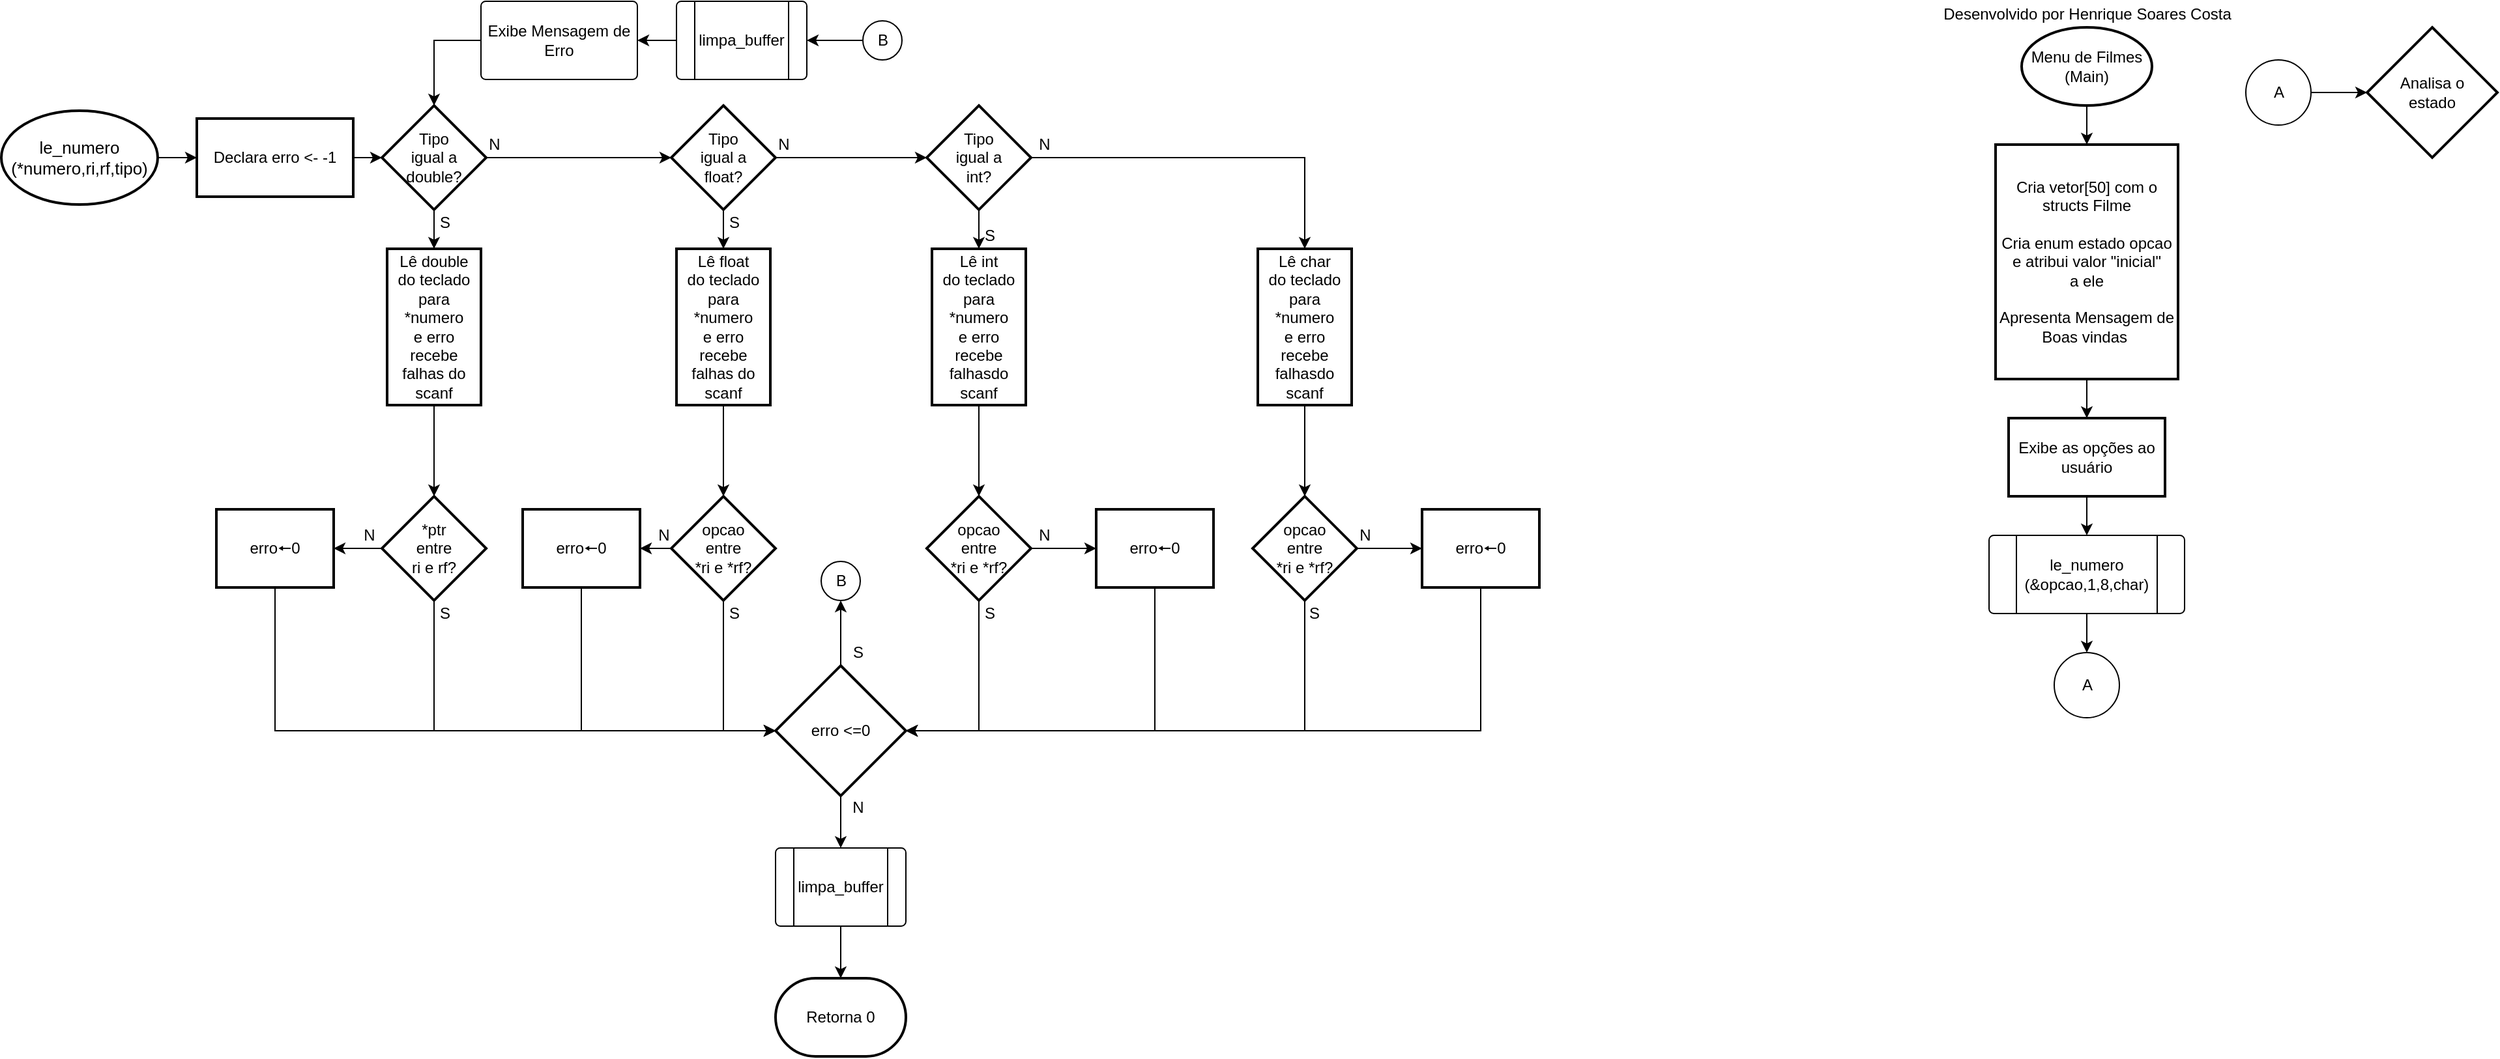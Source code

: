 <mxfile version="16.1.2" type="device"><diagram id="Ud6XmP46p4mkjTQLq35C" name="Página-1"><mxGraphModel dx="2732" dy="691" grid="1" gridSize="10" guides="1" tooltips="1" connect="1" arrows="1" fold="1" page="1" pageScale="1" pageWidth="827" pageHeight="1169" math="0" shadow="0"><root><mxCell id="0"/><mxCell id="1" parent="0"/><mxCell id="AHd52NthcPXAeGz-p5AB-4" value="" style="edgeStyle=orthogonalEdgeStyle;rounded=0;orthogonalLoop=1;jettySize=auto;html=1;" edge="1" parent="1" source="AHd52NthcPXAeGz-p5AB-1" target="AHd52NthcPXAeGz-p5AB-3"><mxGeometry relative="1" as="geometry"/></mxCell><mxCell id="AHd52NthcPXAeGz-p5AB-1" value="Menu de Filmes&lt;br&gt;(Main)" style="strokeWidth=2;html=1;shape=mxgraph.flowchart.start_1;whiteSpace=wrap;" vertex="1" parent="1"><mxGeometry x="50" y="20" width="100" height="60" as="geometry"/></mxCell><mxCell id="AHd52NthcPXAeGz-p5AB-2" value="Desenvolvido por Henrique Soares Costa" style="text;html=1;align=center;verticalAlign=middle;resizable=0;points=[];autosize=1;strokeColor=none;fillColor=none;" vertex="1" parent="1"><mxGeometry x="-20" width="240" height="20" as="geometry"/></mxCell><mxCell id="AHd52NthcPXAeGz-p5AB-7" value="" style="edgeStyle=orthogonalEdgeStyle;rounded=0;orthogonalLoop=1;jettySize=auto;html=1;" edge="1" parent="1" source="AHd52NthcPXAeGz-p5AB-3" target="AHd52NthcPXAeGz-p5AB-6"><mxGeometry relative="1" as="geometry"/></mxCell><mxCell id="AHd52NthcPXAeGz-p5AB-3" value="Cria vetor[50] com o structs Filme&lt;br&gt;&lt;br&gt;Cria enum estado opcao&lt;br&gt;e atribui valor &quot;inicial&quot;&lt;br&gt;a ele&lt;br&gt;&lt;br&gt;Apresenta Mensagem de Boas vindas&amp;nbsp;" style="whiteSpace=wrap;html=1;strokeWidth=2;" vertex="1" parent="1"><mxGeometry x="30" y="110" width="140" height="180" as="geometry"/></mxCell><mxCell id="AHd52NthcPXAeGz-p5AB-108" style="edgeStyle=orthogonalEdgeStyle;rounded=0;orthogonalLoop=1;jettySize=auto;html=1;exitX=0.5;exitY=1;exitDx=0;exitDy=0;entryX=0.5;entryY=0;entryDx=0;entryDy=0;" edge="1" parent="1" source="AHd52NthcPXAeGz-p5AB-6" target="AHd52NthcPXAeGz-p5AB-107"><mxGeometry relative="1" as="geometry"/></mxCell><mxCell id="AHd52NthcPXAeGz-p5AB-6" value="Exibe as opções ao&lt;br&gt;usuário" style="whiteSpace=wrap;html=1;strokeWidth=2;" vertex="1" parent="1"><mxGeometry x="40" y="320" width="120" height="60" as="geometry"/></mxCell><mxCell id="AHd52NthcPXAeGz-p5AB-10" value="A" style="verticalLabelPosition=middle;verticalAlign=middle;html=1;shape=mxgraph.flowchart.on-page_reference;labelPosition=center;align=center;" vertex="1" parent="1"><mxGeometry x="75" y="500" width="50" height="50" as="geometry"/></mxCell><mxCell id="AHd52NthcPXAeGz-p5AB-27" value="" style="edgeStyle=orthogonalEdgeStyle;rounded=0;orthogonalLoop=1;jettySize=auto;html=1;" edge="1" parent="1" source="AHd52NthcPXAeGz-p5AB-21" target="AHd52NthcPXAeGz-p5AB-26"><mxGeometry relative="1" as="geometry"/></mxCell><mxCell id="AHd52NthcPXAeGz-p5AB-21" value="le_numero&lt;br style=&quot;font-size: 13px;&quot;&gt;(*numero,ri,rf,tipo)" style="strokeWidth=2;html=1;shape=mxgraph.flowchart.start_1;whiteSpace=wrap;fontSize=13;" vertex="1" parent="1"><mxGeometry x="-1500" y="84" width="120" height="72" as="geometry"/></mxCell><mxCell id="AHd52NthcPXAeGz-p5AB-30" value="" style="edgeStyle=orthogonalEdgeStyle;rounded=0;orthogonalLoop=1;jettySize=auto;html=1;" edge="1" parent="1" source="AHd52NthcPXAeGz-p5AB-24" target="AHd52NthcPXAeGz-p5AB-29"><mxGeometry relative="1" as="geometry"/></mxCell><mxCell id="AHd52NthcPXAeGz-p5AB-41" style="edgeStyle=orthogonalEdgeStyle;rounded=0;orthogonalLoop=1;jettySize=auto;html=1;exitX=0.5;exitY=1;exitDx=0;exitDy=0;entryX=0.5;entryY=0;entryDx=0;entryDy=0;" edge="1" parent="1" source="AHd52NthcPXAeGz-p5AB-24" target="AHd52NthcPXAeGz-p5AB-38"><mxGeometry relative="1" as="geometry"/></mxCell><mxCell id="AHd52NthcPXAeGz-p5AB-24" value="Tipo&lt;br&gt;igual a&lt;br&gt;float?" style="rhombus;whiteSpace=wrap;html=1;strokeWidth=2;" vertex="1" parent="1"><mxGeometry x="-986" y="80" width="80" height="80" as="geometry"/></mxCell><mxCell id="AHd52NthcPXAeGz-p5AB-32" style="edgeStyle=orthogonalEdgeStyle;rounded=0;orthogonalLoop=1;jettySize=auto;html=1;exitX=1;exitY=0.5;exitDx=0;exitDy=0;entryX=0;entryY=0.5;entryDx=0;entryDy=0;" edge="1" parent="1" source="AHd52NthcPXAeGz-p5AB-26" target="AHd52NthcPXAeGz-p5AB-31"><mxGeometry relative="1" as="geometry"/></mxCell><mxCell id="AHd52NthcPXAeGz-p5AB-26" value="Declara erro &amp;lt;- -1" style="whiteSpace=wrap;html=1;strokeWidth=2;" vertex="1" parent="1"><mxGeometry x="-1350" y="90" width="120" height="60" as="geometry"/></mxCell><mxCell id="AHd52NthcPXAeGz-p5AB-42" style="edgeStyle=orthogonalEdgeStyle;rounded=0;orthogonalLoop=1;jettySize=auto;html=1;exitX=0.5;exitY=1;exitDx=0;exitDy=0;entryX=0.5;entryY=0;entryDx=0;entryDy=0;" edge="1" parent="1" source="AHd52NthcPXAeGz-p5AB-29" target="AHd52NthcPXAeGz-p5AB-39"><mxGeometry relative="1" as="geometry"/></mxCell><mxCell id="AHd52NthcPXAeGz-p5AB-88" style="edgeStyle=orthogonalEdgeStyle;rounded=0;orthogonalLoop=1;jettySize=auto;html=1;exitX=1;exitY=0.5;exitDx=0;exitDy=0;entryX=0.5;entryY=0;entryDx=0;entryDy=0;" edge="1" parent="1" source="AHd52NthcPXAeGz-p5AB-29" target="AHd52NthcPXAeGz-p5AB-40"><mxGeometry relative="1" as="geometry"/></mxCell><mxCell id="AHd52NthcPXAeGz-p5AB-29" value="Tipo&lt;br&gt;igual a&lt;br&gt;int?" style="rhombus;whiteSpace=wrap;html=1;strokeWidth=2;" vertex="1" parent="1"><mxGeometry x="-790" y="80" width="80" height="80" as="geometry"/></mxCell><mxCell id="AHd52NthcPXAeGz-p5AB-33" style="edgeStyle=orthogonalEdgeStyle;rounded=0;orthogonalLoop=1;jettySize=auto;html=1;exitX=1;exitY=0.5;exitDx=0;exitDy=0;entryX=0;entryY=0.5;entryDx=0;entryDy=0;" edge="1" parent="1" source="AHd52NthcPXAeGz-p5AB-31" target="AHd52NthcPXAeGz-p5AB-24"><mxGeometry relative="1" as="geometry"/></mxCell><mxCell id="AHd52NthcPXAeGz-p5AB-37" value="" style="edgeStyle=orthogonalEdgeStyle;rounded=0;orthogonalLoop=1;jettySize=auto;html=1;" edge="1" parent="1" source="AHd52NthcPXAeGz-p5AB-31" target="AHd52NthcPXAeGz-p5AB-36"><mxGeometry relative="1" as="geometry"/></mxCell><mxCell id="AHd52NthcPXAeGz-p5AB-31" value="Tipo&lt;br&gt;igual a&lt;br&gt;double?" style="rhombus;whiteSpace=wrap;html=1;strokeWidth=2;" vertex="1" parent="1"><mxGeometry x="-1208" y="80" width="80" height="80" as="geometry"/></mxCell><mxCell id="AHd52NthcPXAeGz-p5AB-127" style="edgeStyle=orthogonalEdgeStyle;rounded=0;orthogonalLoop=1;jettySize=auto;html=1;exitX=0.5;exitY=1;exitDx=0;exitDy=0;entryX=0.5;entryY=0;entryDx=0;entryDy=0;" edge="1" parent="1" source="AHd52NthcPXAeGz-p5AB-36" target="AHd52NthcPXAeGz-p5AB-66"><mxGeometry relative="1" as="geometry"/></mxCell><mxCell id="AHd52NthcPXAeGz-p5AB-36" value="Lê double&lt;br&gt;do teclado&lt;br&gt;para *numero&lt;br&gt;e erro recebe falhas do scanf" style="whiteSpace=wrap;html=1;strokeWidth=2;" vertex="1" parent="1"><mxGeometry x="-1204" y="190" width="72" height="120" as="geometry"/></mxCell><mxCell id="AHd52NthcPXAeGz-p5AB-128" style="edgeStyle=orthogonalEdgeStyle;rounded=0;orthogonalLoop=1;jettySize=auto;html=1;exitX=0.5;exitY=1;exitDx=0;exitDy=0;entryX=0.5;entryY=0;entryDx=0;entryDy=0;" edge="1" parent="1" source="AHd52NthcPXAeGz-p5AB-38" target="AHd52NthcPXAeGz-p5AB-75"><mxGeometry relative="1" as="geometry"/></mxCell><mxCell id="AHd52NthcPXAeGz-p5AB-38" value="Lê float&lt;br&gt;do teclado&lt;br&gt;para *numero&lt;br&gt;e erro recebe falhas do scanf" style="whiteSpace=wrap;html=1;strokeWidth=2;" vertex="1" parent="1"><mxGeometry x="-982" y="190" width="72" height="120" as="geometry"/></mxCell><mxCell id="AHd52NthcPXAeGz-p5AB-129" style="edgeStyle=orthogonalEdgeStyle;rounded=0;orthogonalLoop=1;jettySize=auto;html=1;exitX=0.5;exitY=1;exitDx=0;exitDy=0;entryX=0.5;entryY=0;entryDx=0;entryDy=0;" edge="1" parent="1" source="AHd52NthcPXAeGz-p5AB-39" target="AHd52NthcPXAeGz-p5AB-80"><mxGeometry relative="1" as="geometry"/></mxCell><mxCell id="AHd52NthcPXAeGz-p5AB-39" value="Lê int&lt;br&gt;do teclado&lt;br&gt;para *numero&lt;br&gt;e erro recebe falhasdo scanf" style="whiteSpace=wrap;html=1;strokeWidth=2;" vertex="1" parent="1"><mxGeometry x="-786" y="190" width="72" height="120" as="geometry"/></mxCell><mxCell id="AHd52NthcPXAeGz-p5AB-130" style="edgeStyle=orthogonalEdgeStyle;rounded=0;orthogonalLoop=1;jettySize=auto;html=1;exitX=0.5;exitY=1;exitDx=0;exitDy=0;entryX=0.5;entryY=0;entryDx=0;entryDy=0;" edge="1" parent="1" source="AHd52NthcPXAeGz-p5AB-40" target="AHd52NthcPXAeGz-p5AB-84"><mxGeometry relative="1" as="geometry"/></mxCell><mxCell id="AHd52NthcPXAeGz-p5AB-40" value="Lê char&lt;br&gt;do teclado&lt;br&gt;para *numero&lt;br&gt;e erro recebe falhasdo scanf" style="whiteSpace=wrap;html=1;strokeWidth=2;" vertex="1" parent="1"><mxGeometry x="-536" y="190" width="72" height="120" as="geometry"/></mxCell><mxCell id="AHd52NthcPXAeGz-p5AB-44" value="N" style="text;html=1;align=center;verticalAlign=middle;resizable=0;points=[];autosize=1;strokeColor=none;fillColor=none;" vertex="1" parent="1"><mxGeometry x="-1132" y="100" width="20" height="20" as="geometry"/></mxCell><mxCell id="AHd52NthcPXAeGz-p5AB-45" value="N" style="text;html=1;align=center;verticalAlign=middle;resizable=0;points=[];autosize=1;strokeColor=none;fillColor=none;" vertex="1" parent="1"><mxGeometry x="-910" y="100" width="20" height="20" as="geometry"/></mxCell><mxCell id="AHd52NthcPXAeGz-p5AB-49" value="S" style="text;html=1;align=center;verticalAlign=middle;resizable=0;points=[];autosize=1;strokeColor=none;fillColor=none;" vertex="1" parent="1"><mxGeometry x="-1170" y="160" width="20" height="20" as="geometry"/></mxCell><mxCell id="AHd52NthcPXAeGz-p5AB-50" value="S" style="text;html=1;align=center;verticalAlign=middle;resizable=0;points=[];autosize=1;strokeColor=none;fillColor=none;" vertex="1" parent="1"><mxGeometry x="-948" y="160" width="20" height="20" as="geometry"/></mxCell><mxCell id="AHd52NthcPXAeGz-p5AB-51" value="S" style="text;html=1;align=center;verticalAlign=middle;resizable=0;points=[];autosize=1;strokeColor=none;fillColor=none;" vertex="1" parent="1"><mxGeometry x="-752" y="170" width="20" height="20" as="geometry"/></mxCell><mxCell id="AHd52NthcPXAeGz-p5AB-133" style="edgeStyle=orthogonalEdgeStyle;rounded=0;orthogonalLoop=1;jettySize=auto;html=1;exitX=0.5;exitY=1;exitDx=0;exitDy=0;entryX=0;entryY=0.5;entryDx=0;entryDy=0;entryPerimeter=0;" edge="1" parent="1" source="AHd52NthcPXAeGz-p5AB-66" target="AHd52NthcPXAeGz-p5AB-125"><mxGeometry relative="1" as="geometry"/></mxCell><mxCell id="AHd52NthcPXAeGz-p5AB-157" style="edgeStyle=orthogonalEdgeStyle;rounded=0;orthogonalLoop=1;jettySize=auto;html=1;exitX=0;exitY=0.5;exitDx=0;exitDy=0;entryX=1;entryY=0.5;entryDx=0;entryDy=0;" edge="1" parent="1" source="AHd52NthcPXAeGz-p5AB-66" target="AHd52NthcPXAeGz-p5AB-67"><mxGeometry relative="1" as="geometry"/></mxCell><mxCell id="AHd52NthcPXAeGz-p5AB-66" value="*ptr&lt;br&gt;entre&lt;br&gt;ri e rf?" style="rhombus;whiteSpace=wrap;html=1;strokeWidth=2;" vertex="1" parent="1"><mxGeometry x="-1208" y="380" width="80" height="80" as="geometry"/></mxCell><mxCell id="AHd52NthcPXAeGz-p5AB-158" style="edgeStyle=orthogonalEdgeStyle;rounded=0;orthogonalLoop=1;jettySize=auto;html=1;exitX=0.5;exitY=1;exitDx=0;exitDy=0;entryX=0;entryY=0.5;entryDx=0;entryDy=0;entryPerimeter=0;" edge="1" parent="1" source="AHd52NthcPXAeGz-p5AB-67" target="AHd52NthcPXAeGz-p5AB-125"><mxGeometry relative="1" as="geometry"/></mxCell><mxCell id="AHd52NthcPXAeGz-p5AB-67" value="erro🠔0" style="whiteSpace=wrap;html=1;strokeWidth=2;" vertex="1" parent="1"><mxGeometry x="-1335" y="390" width="90" height="60" as="geometry"/></mxCell><mxCell id="AHd52NthcPXAeGz-p5AB-154" style="edgeStyle=orthogonalEdgeStyle;rounded=0;orthogonalLoop=1;jettySize=auto;html=1;exitX=0.5;exitY=1;exitDx=0;exitDy=0;entryX=0;entryY=0.5;entryDx=0;entryDy=0;entryPerimeter=0;" edge="1" parent="1" source="AHd52NthcPXAeGz-p5AB-73" target="AHd52NthcPXAeGz-p5AB-125"><mxGeometry relative="1" as="geometry"/></mxCell><mxCell id="AHd52NthcPXAeGz-p5AB-73" value="erro🠔0" style="whiteSpace=wrap;html=1;strokeWidth=2;" vertex="1" parent="1"><mxGeometry x="-1100" y="390" width="90" height="60" as="geometry"/></mxCell><mxCell id="AHd52NthcPXAeGz-p5AB-134" style="edgeStyle=orthogonalEdgeStyle;rounded=0;orthogonalLoop=1;jettySize=auto;html=1;exitX=0.5;exitY=1;exitDx=0;exitDy=0;entryX=0;entryY=0.5;entryDx=0;entryDy=0;entryPerimeter=0;" edge="1" parent="1" source="AHd52NthcPXAeGz-p5AB-75" target="AHd52NthcPXAeGz-p5AB-125"><mxGeometry relative="1" as="geometry"/></mxCell><mxCell id="AHd52NthcPXAeGz-p5AB-153" style="edgeStyle=orthogonalEdgeStyle;rounded=0;orthogonalLoop=1;jettySize=auto;html=1;exitX=0;exitY=0.5;exitDx=0;exitDy=0;entryX=1;entryY=0.5;entryDx=0;entryDy=0;" edge="1" parent="1" source="AHd52NthcPXAeGz-p5AB-75" target="AHd52NthcPXAeGz-p5AB-73"><mxGeometry relative="1" as="geometry"/></mxCell><mxCell id="AHd52NthcPXAeGz-p5AB-75" value="opcao &lt;br&gt;entre&lt;br&gt;*ri e *rf?" style="rhombus;whiteSpace=wrap;html=1;strokeWidth=2;" vertex="1" parent="1"><mxGeometry x="-986" y="380" width="80" height="80" as="geometry"/></mxCell><mxCell id="AHd52NthcPXAeGz-p5AB-160" style="edgeStyle=orthogonalEdgeStyle;rounded=0;orthogonalLoop=1;jettySize=auto;html=1;exitX=0.5;exitY=1;exitDx=0;exitDy=0;entryX=1;entryY=0.5;entryDx=0;entryDy=0;entryPerimeter=0;" edge="1" parent="1" source="AHd52NthcPXAeGz-p5AB-78" target="AHd52NthcPXAeGz-p5AB-125"><mxGeometry relative="1" as="geometry"/></mxCell><mxCell id="AHd52NthcPXAeGz-p5AB-78" value="erro🠔0" style="whiteSpace=wrap;html=1;strokeWidth=2;" vertex="1" parent="1"><mxGeometry x="-660" y="390" width="90" height="60" as="geometry"/></mxCell><mxCell id="AHd52NthcPXAeGz-p5AB-131" style="edgeStyle=orthogonalEdgeStyle;rounded=0;orthogonalLoop=1;jettySize=auto;html=1;exitX=0.5;exitY=1;exitDx=0;exitDy=0;entryX=1;entryY=0.5;entryDx=0;entryDy=0;entryPerimeter=0;" edge="1" parent="1" source="AHd52NthcPXAeGz-p5AB-80" target="AHd52NthcPXAeGz-p5AB-125"><mxGeometry relative="1" as="geometry"/></mxCell><mxCell id="AHd52NthcPXAeGz-p5AB-159" style="edgeStyle=orthogonalEdgeStyle;rounded=0;orthogonalLoop=1;jettySize=auto;html=1;exitX=1;exitY=0.5;exitDx=0;exitDy=0;entryX=0;entryY=0.5;entryDx=0;entryDy=0;" edge="1" parent="1" source="AHd52NthcPXAeGz-p5AB-80" target="AHd52NthcPXAeGz-p5AB-78"><mxGeometry relative="1" as="geometry"/></mxCell><mxCell id="AHd52NthcPXAeGz-p5AB-80" value="opcao &lt;br&gt;entre&lt;br&gt;*ri e *rf?" style="rhombus;whiteSpace=wrap;html=1;strokeWidth=2;" vertex="1" parent="1"><mxGeometry x="-790" y="380" width="80" height="80" as="geometry"/></mxCell><mxCell id="AHd52NthcPXAeGz-p5AB-156" style="edgeStyle=orthogonalEdgeStyle;rounded=0;orthogonalLoop=1;jettySize=auto;html=1;exitX=0.5;exitY=1;exitDx=0;exitDy=0;entryX=1;entryY=0.5;entryDx=0;entryDy=0;entryPerimeter=0;" edge="1" parent="1" source="AHd52NthcPXAeGz-p5AB-82" target="AHd52NthcPXAeGz-p5AB-125"><mxGeometry relative="1" as="geometry"/></mxCell><mxCell id="AHd52NthcPXAeGz-p5AB-82" value="erro🠔0" style="whiteSpace=wrap;html=1;strokeWidth=2;" vertex="1" parent="1"><mxGeometry x="-410" y="390" width="90" height="60" as="geometry"/></mxCell><mxCell id="AHd52NthcPXAeGz-p5AB-132" style="edgeStyle=orthogonalEdgeStyle;rounded=0;orthogonalLoop=1;jettySize=auto;html=1;exitX=0.5;exitY=1;exitDx=0;exitDy=0;entryX=1;entryY=0.5;entryDx=0;entryDy=0;entryPerimeter=0;" edge="1" parent="1" source="AHd52NthcPXAeGz-p5AB-84" target="AHd52NthcPXAeGz-p5AB-125"><mxGeometry relative="1" as="geometry"/></mxCell><mxCell id="AHd52NthcPXAeGz-p5AB-155" style="edgeStyle=orthogonalEdgeStyle;rounded=0;orthogonalLoop=1;jettySize=auto;html=1;exitX=1;exitY=0.5;exitDx=0;exitDy=0;entryX=0;entryY=0.5;entryDx=0;entryDy=0;" edge="1" parent="1" source="AHd52NthcPXAeGz-p5AB-84" target="AHd52NthcPXAeGz-p5AB-82"><mxGeometry relative="1" as="geometry"/></mxCell><mxCell id="AHd52NthcPXAeGz-p5AB-84" value="opcao &lt;br&gt;entre&lt;br&gt;*ri e *rf?" style="rhombus;whiteSpace=wrap;html=1;strokeWidth=2;" vertex="1" parent="1"><mxGeometry x="-540" y="380" width="80" height="80" as="geometry"/></mxCell><mxCell id="AHd52NthcPXAeGz-p5AB-89" value="N" style="text;html=1;align=center;verticalAlign=middle;resizable=0;points=[];autosize=1;strokeColor=none;fillColor=none;" vertex="1" parent="1"><mxGeometry x="-710" y="100" width="20" height="20" as="geometry"/></mxCell><mxCell id="AHd52NthcPXAeGz-p5AB-90" value="Retorna 0" style="strokeWidth=2;html=1;shape=mxgraph.flowchart.terminator;whiteSpace=wrap;" vertex="1" parent="1"><mxGeometry x="-906" y="750" width="100" height="60" as="geometry"/></mxCell><mxCell id="AHd52NthcPXAeGz-p5AB-95" value="S" style="text;html=1;align=center;verticalAlign=middle;resizable=0;points=[];autosize=1;strokeColor=none;fillColor=none;" vertex="1" parent="1"><mxGeometry x="-1170" y="460" width="20" height="20" as="geometry"/></mxCell><mxCell id="AHd52NthcPXAeGz-p5AB-97" value="S" style="text;html=1;align=center;verticalAlign=middle;resizable=0;points=[];autosize=1;strokeColor=none;fillColor=none;" vertex="1" parent="1"><mxGeometry x="-948" y="460" width="20" height="20" as="geometry"/></mxCell><mxCell id="AHd52NthcPXAeGz-p5AB-98" value="S" style="text;html=1;align=center;verticalAlign=middle;resizable=0;points=[];autosize=1;strokeColor=none;fillColor=none;" vertex="1" parent="1"><mxGeometry x="-752" y="460" width="20" height="20" as="geometry"/></mxCell><mxCell id="AHd52NthcPXAeGz-p5AB-99" value="S" style="text;html=1;align=center;verticalAlign=middle;resizable=0;points=[];autosize=1;strokeColor=none;fillColor=none;" vertex="1" parent="1"><mxGeometry x="-503" y="460" width="20" height="20" as="geometry"/></mxCell><mxCell id="AHd52NthcPXAeGz-p5AB-100" value="N" style="text;html=1;align=center;verticalAlign=middle;resizable=0;points=[];autosize=1;strokeColor=none;fillColor=none;" vertex="1" parent="1"><mxGeometry x="-464" y="400" width="20" height="20" as="geometry"/></mxCell><mxCell id="AHd52NthcPXAeGz-p5AB-101" value="N" style="text;html=1;align=center;verticalAlign=middle;resizable=0;points=[];autosize=1;strokeColor=none;fillColor=none;" vertex="1" parent="1"><mxGeometry x="-710" y="400" width="20" height="20" as="geometry"/></mxCell><mxCell id="AHd52NthcPXAeGz-p5AB-102" value="N" style="text;html=1;align=center;verticalAlign=middle;resizable=0;points=[];autosize=1;strokeColor=none;fillColor=none;" vertex="1" parent="1"><mxGeometry x="-1002" y="400" width="20" height="20" as="geometry"/></mxCell><mxCell id="AHd52NthcPXAeGz-p5AB-103" value="N" style="text;html=1;align=center;verticalAlign=middle;resizable=0;points=[];autosize=1;strokeColor=none;fillColor=none;" vertex="1" parent="1"><mxGeometry x="-1228" y="400" width="20" height="20" as="geometry"/></mxCell><mxCell id="AHd52NthcPXAeGz-p5AB-109" style="edgeStyle=orthogonalEdgeStyle;rounded=0;orthogonalLoop=1;jettySize=auto;html=1;exitX=0.5;exitY=1;exitDx=0;exitDy=0;entryX=0.5;entryY=0;entryDx=0;entryDy=0;entryPerimeter=0;" edge="1" parent="1" source="AHd52NthcPXAeGz-p5AB-107" target="AHd52NthcPXAeGz-p5AB-10"><mxGeometry relative="1" as="geometry"/></mxCell><mxCell id="AHd52NthcPXAeGz-p5AB-107" value="le_numero&lt;br&gt;(&amp;amp;opcao,1,8,char)" style="verticalLabelPosition=middle;verticalAlign=middle;html=1;shape=process;whiteSpace=wrap;rounded=1;size=0.14;arcSize=6;labelPosition=center;align=center;" vertex="1" parent="1"><mxGeometry x="25" y="410" width="150" height="60" as="geometry"/></mxCell><mxCell id="AHd52NthcPXAeGz-p5AB-116" style="edgeStyle=orthogonalEdgeStyle;rounded=0;orthogonalLoop=1;jettySize=auto;html=1;exitX=1;exitY=0.5;exitDx=0;exitDy=0;exitPerimeter=0;entryX=0;entryY=0.5;entryDx=0;entryDy=0;entryPerimeter=0;" edge="1" parent="1" source="AHd52NthcPXAeGz-p5AB-110" target="AHd52NthcPXAeGz-p5AB-115"><mxGeometry relative="1" as="geometry"/></mxCell><mxCell id="AHd52NthcPXAeGz-p5AB-110" value="A" style="verticalLabelPosition=middle;verticalAlign=middle;html=1;shape=mxgraph.flowchart.on-page_reference;labelPosition=center;align=center;" vertex="1" parent="1"><mxGeometry x="222" y="45" width="50" height="50" as="geometry"/></mxCell><mxCell id="AHd52NthcPXAeGz-p5AB-115" value="Analisa o &lt;br&gt;estado" style="strokeWidth=2;html=1;shape=mxgraph.flowchart.decision;whiteSpace=wrap;" vertex="1" parent="1"><mxGeometry x="315" y="20" width="100" height="100" as="geometry"/></mxCell><mxCell id="AHd52NthcPXAeGz-p5AB-136" style="edgeStyle=orthogonalEdgeStyle;rounded=0;orthogonalLoop=1;jettySize=auto;html=1;exitX=0.5;exitY=1;exitDx=0;exitDy=0;entryX=0.5;entryY=0;entryDx=0;entryDy=0;entryPerimeter=0;" edge="1" parent="1" source="AHd52NthcPXAeGz-p5AB-124" target="AHd52NthcPXAeGz-p5AB-90"><mxGeometry relative="1" as="geometry"/></mxCell><mxCell id="AHd52NthcPXAeGz-p5AB-124" value="limpa_buffer" style="verticalLabelPosition=middle;verticalAlign=middle;html=1;shape=process;whiteSpace=wrap;rounded=1;size=0.14;arcSize=6;labelPosition=center;align=center;" vertex="1" parent="1"><mxGeometry x="-906" y="650" width="100" height="60" as="geometry"/></mxCell><mxCell id="AHd52NthcPXAeGz-p5AB-135" style="edgeStyle=orthogonalEdgeStyle;rounded=0;orthogonalLoop=1;jettySize=auto;html=1;exitX=0.5;exitY=1;exitDx=0;exitDy=0;exitPerimeter=0;entryX=0.5;entryY=0;entryDx=0;entryDy=0;" edge="1" parent="1" source="AHd52NthcPXAeGz-p5AB-125" target="AHd52NthcPXAeGz-p5AB-124"><mxGeometry relative="1" as="geometry"/></mxCell><mxCell id="AHd52NthcPXAeGz-p5AB-141" style="edgeStyle=orthogonalEdgeStyle;rounded=0;orthogonalLoop=1;jettySize=auto;html=1;exitX=0.5;exitY=0;exitDx=0;exitDy=0;exitPerimeter=0;entryX=0.5;entryY=1;entryDx=0;entryDy=0;entryPerimeter=0;" edge="1" parent="1" source="AHd52NthcPXAeGz-p5AB-125" target="AHd52NthcPXAeGz-p5AB-140"><mxGeometry relative="1" as="geometry"/></mxCell><mxCell id="AHd52NthcPXAeGz-p5AB-125" value="erro &amp;lt;=0" style="strokeWidth=2;html=1;shape=mxgraph.flowchart.decision;whiteSpace=wrap;" vertex="1" parent="1"><mxGeometry x="-906" y="510" width="100" height="100" as="geometry"/></mxCell><mxCell id="AHd52NthcPXAeGz-p5AB-137" value="S" style="text;html=1;align=center;verticalAlign=middle;resizable=0;points=[];autosize=1;strokeColor=none;fillColor=none;" vertex="1" parent="1"><mxGeometry x="-853" y="490" width="20" height="20" as="geometry"/></mxCell><mxCell id="AHd52NthcPXAeGz-p5AB-140" value="B" style="verticalLabelPosition=middle;verticalAlign=middle;html=1;shape=mxgraph.flowchart.on-page_reference;labelPosition=center;align=center;" vertex="1" parent="1"><mxGeometry x="-871" y="430" width="30" height="30" as="geometry"/></mxCell><mxCell id="AHd52NthcPXAeGz-p5AB-142" value="N" style="text;html=1;align=center;verticalAlign=middle;resizable=0;points=[];autosize=1;strokeColor=none;fillColor=none;" vertex="1" parent="1"><mxGeometry x="-853" y="609" width="20" height="20" as="geometry"/></mxCell><mxCell id="AHd52NthcPXAeGz-p5AB-161" style="edgeStyle=orthogonalEdgeStyle;rounded=0;orthogonalLoop=1;jettySize=auto;html=1;exitX=0;exitY=0.5;exitDx=0;exitDy=0;exitPerimeter=0;entryX=1;entryY=0.5;entryDx=0;entryDy=0;" edge="1" parent="1" source="AHd52NthcPXAeGz-p5AB-146" target="AHd52NthcPXAeGz-p5AB-147"><mxGeometry relative="1" as="geometry"/></mxCell><mxCell id="AHd52NthcPXAeGz-p5AB-146" value="B" style="verticalLabelPosition=middle;verticalAlign=middle;html=1;shape=mxgraph.flowchart.on-page_reference;labelPosition=center;align=center;" vertex="1" parent="1"><mxGeometry x="-839" y="15" width="30" height="30" as="geometry"/></mxCell><mxCell id="AHd52NthcPXAeGz-p5AB-163" style="edgeStyle=orthogonalEdgeStyle;rounded=0;orthogonalLoop=1;jettySize=auto;html=1;exitX=0;exitY=0.5;exitDx=0;exitDy=0;entryX=1;entryY=0.5;entryDx=0;entryDy=0;" edge="1" parent="1" source="AHd52NthcPXAeGz-p5AB-147" target="AHd52NthcPXAeGz-p5AB-150"><mxGeometry relative="1" as="geometry"/></mxCell><mxCell id="AHd52NthcPXAeGz-p5AB-147" value="limpa_buffer" style="verticalLabelPosition=middle;verticalAlign=middle;html=1;shape=process;whiteSpace=wrap;rounded=1;size=0.14;arcSize=6;labelPosition=center;align=center;" vertex="1" parent="1"><mxGeometry x="-982" width="100" height="60" as="geometry"/></mxCell><mxCell id="AHd52NthcPXAeGz-p5AB-164" style="edgeStyle=orthogonalEdgeStyle;rounded=0;orthogonalLoop=1;jettySize=auto;html=1;exitX=0;exitY=0.5;exitDx=0;exitDy=0;entryX=0.5;entryY=0;entryDx=0;entryDy=0;" edge="1" parent="1" source="AHd52NthcPXAeGz-p5AB-150" target="AHd52NthcPXAeGz-p5AB-31"><mxGeometry relative="1" as="geometry"/></mxCell><mxCell id="AHd52NthcPXAeGz-p5AB-150" value="Exibe Mensagem de Erro" style="whiteSpace=wrap;html=1;rounded=1;arcSize=6;" vertex="1" parent="1"><mxGeometry x="-1132" width="120" height="60" as="geometry"/></mxCell></root></mxGraphModel></diagram></mxfile>